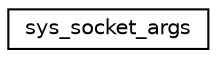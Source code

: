 digraph "Graphical Class Hierarchy"
{
 // LATEX_PDF_SIZE
  edge [fontname="Helvetica",fontsize="10",labelfontname="Helvetica",labelfontsize="10"];
  node [fontname="Helvetica",fontsize="10",shape=record];
  rankdir="LR";
  Node0 [label="sys_socket_args",height=0.2,width=0.4,color="black", fillcolor="white", style="filled",URL="$structsys__socket__args.html",tooltip=" "];
}
